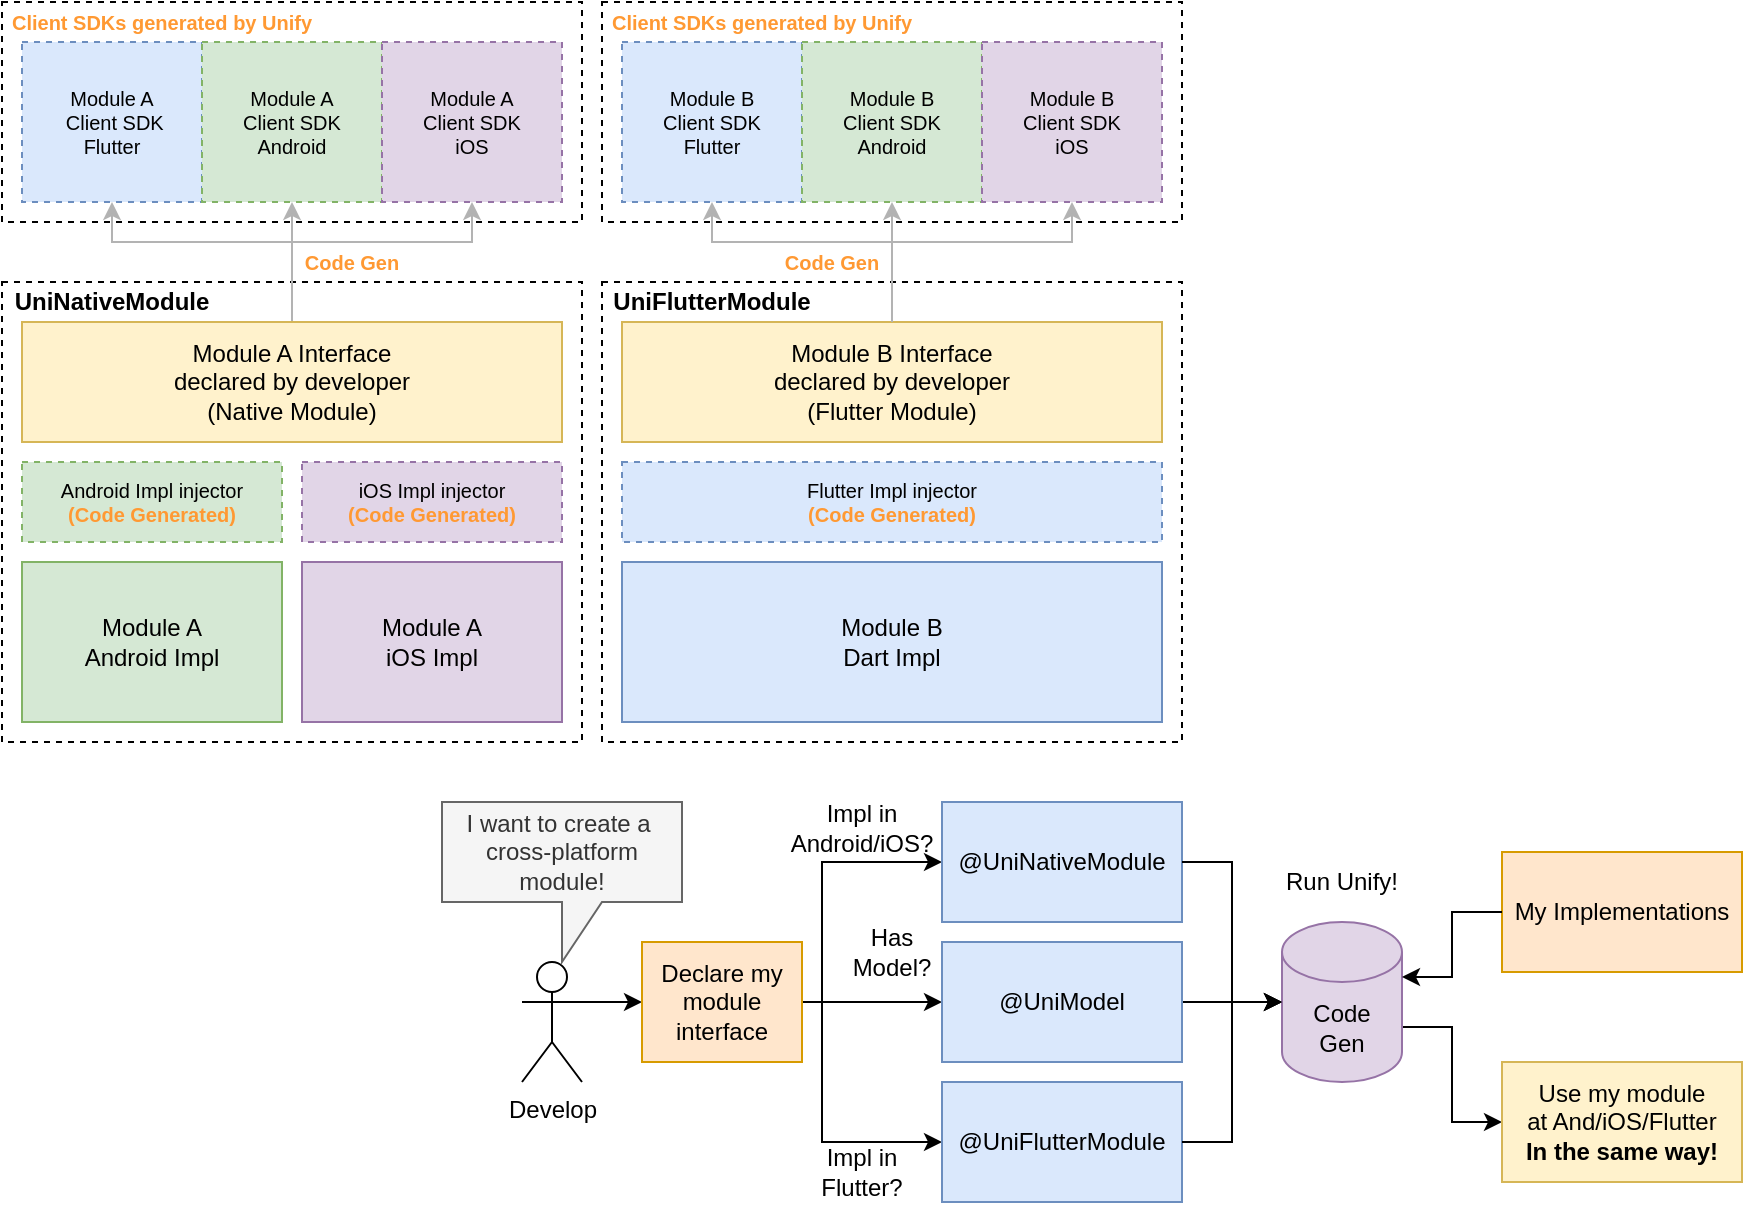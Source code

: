 <mxfile version="23.0.2" type="device">
  <diagram name="Page-1" id="3NL6jyNCKuKWrbX2lxhz">
    <mxGraphModel dx="1546" dy="489" grid="1" gridSize="10" guides="1" tooltips="1" connect="1" arrows="1" fold="1" page="1" pageScale="1" pageWidth="850" pageHeight="1100" math="0" shadow="0">
      <root>
        <mxCell id="0" />
        <mxCell id="1" parent="0" />
        <mxCell id="cx1BYwl4nnM576tCdIoU-37" value="" style="edgeStyle=orthogonalEdgeStyle;rounded=0;orthogonalLoop=1;jettySize=auto;html=1;strokeColor=#B3B3B3;" parent="1" source="cx1BYwl4nnM576tCdIoU-27" target="cx1BYwl4nnM576tCdIoU-33" edge="1">
          <mxGeometry relative="1" as="geometry" />
        </mxCell>
        <mxCell id="cx1BYwl4nnM576tCdIoU-27" value="" style="rounded=0;whiteSpace=wrap;html=1;dashed=1;" parent="1" vertex="1">
          <mxGeometry x="270" y="230" width="290" height="230" as="geometry" />
        </mxCell>
        <mxCell id="cx1BYwl4nnM576tCdIoU-19" value="" style="rounded=0;whiteSpace=wrap;html=1;dashed=1;" parent="1" vertex="1">
          <mxGeometry x="-30" y="90" width="290" height="110" as="geometry" />
        </mxCell>
        <mxCell id="cx1BYwl4nnM576tCdIoU-17" value="" style="rounded=0;whiteSpace=wrap;html=1;dashed=1;" parent="1" vertex="1">
          <mxGeometry x="-30" y="230" width="290" height="230" as="geometry" />
        </mxCell>
        <mxCell id="cx1BYwl4nnM576tCdIoU-21" style="edgeStyle=orthogonalEdgeStyle;rounded=0;orthogonalLoop=1;jettySize=auto;html=1;exitX=0.5;exitY=0;exitDx=0;exitDy=0;strokeColor=#B3B3B3;" parent="1" source="cx1BYwl4nnM576tCdIoU-1" target="cx1BYwl4nnM576tCdIoU-8" edge="1">
          <mxGeometry relative="1" as="geometry">
            <Array as="points">
              <mxPoint x="115" y="210" />
              <mxPoint x="25" y="210" />
            </Array>
          </mxGeometry>
        </mxCell>
        <mxCell id="cx1BYwl4nnM576tCdIoU-22" style="edgeStyle=orthogonalEdgeStyle;rounded=0;orthogonalLoop=1;jettySize=auto;html=1;exitX=0.5;exitY=0;exitDx=0;exitDy=0;entryX=0.5;entryY=1;entryDx=0;entryDy=0;strokeColor=#B3B3B3;" parent="1" source="cx1BYwl4nnM576tCdIoU-1" target="cx1BYwl4nnM576tCdIoU-9" edge="1">
          <mxGeometry relative="1" as="geometry" />
        </mxCell>
        <mxCell id="cx1BYwl4nnM576tCdIoU-23" style="edgeStyle=orthogonalEdgeStyle;rounded=0;orthogonalLoop=1;jettySize=auto;html=1;exitX=0.5;exitY=0;exitDx=0;exitDy=0;entryX=0.5;entryY=1;entryDx=0;entryDy=0;strokeColor=#B3B3B3;" parent="1" source="cx1BYwl4nnM576tCdIoU-1" target="cx1BYwl4nnM576tCdIoU-10" edge="1">
          <mxGeometry relative="1" as="geometry">
            <Array as="points">
              <mxPoint x="115" y="210" />
              <mxPoint x="205" y="210" />
            </Array>
          </mxGeometry>
        </mxCell>
        <mxCell id="cx1BYwl4nnM576tCdIoU-1" value="Module A Interface&lt;br&gt;declared by developer&lt;br&gt;(Native Module)" style="rounded=0;whiteSpace=wrap;html=1;fillColor=#fff2cc;strokeColor=#d6b656;" parent="1" vertex="1">
          <mxGeometry x="-20" y="250" width="270" height="60" as="geometry" />
        </mxCell>
        <mxCell id="cx1BYwl4nnM576tCdIoU-3" value="Module B Interface&lt;br&gt;declared by developer&lt;br style=&quot;border-color: var(--border-color);&quot;&gt;(Flutter Module)" style="rounded=0;whiteSpace=wrap;html=1;fillColor=#fff2cc;strokeColor=#d6b656;" parent="1" vertex="1">
          <mxGeometry x="280" y="250" width="270" height="60" as="geometry" />
        </mxCell>
        <mxCell id="cx1BYwl4nnM576tCdIoU-4" value="Module A&lt;br&gt;Android Impl" style="rounded=0;whiteSpace=wrap;html=1;fillColor=#d5e8d4;strokeColor=#82b366;" parent="1" vertex="1">
          <mxGeometry x="-20" y="370" width="130" height="80" as="geometry" />
        </mxCell>
        <mxCell id="cx1BYwl4nnM576tCdIoU-5" value="Module A&lt;br&gt;iOS Impl" style="rounded=0;whiteSpace=wrap;html=1;fillColor=#e1d5e7;strokeColor=#9673a6;" parent="1" vertex="1">
          <mxGeometry x="120" y="370" width="130" height="80" as="geometry" />
        </mxCell>
        <mxCell id="cx1BYwl4nnM576tCdIoU-6" value="Android Impl injector&lt;br&gt;&lt;font color=&quot;#ff9933&quot;&gt;&lt;b&gt;(Code Generated)&lt;/b&gt;&lt;/font&gt;" style="rounded=0;whiteSpace=wrap;html=1;fontSize=10;fillColor=#d5e8d4;strokeColor=#82b366;dashed=1;" parent="1" vertex="1">
          <mxGeometry x="-20" y="320" width="130" height="40" as="geometry" />
        </mxCell>
        <mxCell id="cx1BYwl4nnM576tCdIoU-7" value="iOS Impl injector&lt;br&gt;&lt;font color=&quot;#ff9933&quot;&gt;&lt;b&gt;(Code Generated)&lt;/b&gt;&lt;/font&gt;" style="rounded=0;whiteSpace=wrap;html=1;fontSize=10;fillColor=#e1d5e7;strokeColor=#9673a6;dashed=1;" parent="1" vertex="1">
          <mxGeometry x="120" y="320" width="130" height="40" as="geometry" />
        </mxCell>
        <mxCell id="cx1BYwl4nnM576tCdIoU-8" value="Module A&lt;br&gt;&amp;nbsp;Client SDK&lt;br&gt;Flutter" style="rounded=0;whiteSpace=wrap;html=1;fontSize=10;fillColor=#dae8fc;strokeColor=#6c8ebf;dashed=1;" parent="1" vertex="1">
          <mxGeometry x="-20" y="110" width="90" height="80" as="geometry" />
        </mxCell>
        <mxCell id="cx1BYwl4nnM576tCdIoU-9" value="Module A&lt;br&gt;Client SDK&lt;br&gt;Android" style="rounded=0;whiteSpace=wrap;html=1;fontSize=10;fillColor=#d5e8d4;strokeColor=#82b366;dashed=1;" parent="1" vertex="1">
          <mxGeometry x="70" y="110" width="90" height="80" as="geometry" />
        </mxCell>
        <mxCell id="cx1BYwl4nnM576tCdIoU-10" value="Module A&lt;br&gt;Client SDK&lt;br&gt;iOS" style="rounded=0;whiteSpace=wrap;html=1;fontSize=10;fillColor=#e1d5e7;strokeColor=#9673a6;dashed=1;" parent="1" vertex="1">
          <mxGeometry x="160" y="110" width="90" height="80" as="geometry" />
        </mxCell>
        <mxCell id="cx1BYwl4nnM576tCdIoU-18" value="UniNativeModule" style="text;html=1;strokeColor=none;fillColor=none;align=center;verticalAlign=middle;whiteSpace=wrap;rounded=0;fontStyle=1" parent="1" vertex="1">
          <mxGeometry x="-30" y="230" width="110" height="20" as="geometry" />
        </mxCell>
        <mxCell id="cx1BYwl4nnM576tCdIoU-20" value="Client SDKs generated by Unify" style="text;html=1;strokeColor=none;fillColor=none;align=center;verticalAlign=middle;whiteSpace=wrap;rounded=0;fontColor=#FF9933;fontSize=10;fontStyle=1" parent="1" vertex="1">
          <mxGeometry x="-30" y="90" width="160" height="20" as="geometry" />
        </mxCell>
        <mxCell id="cx1BYwl4nnM576tCdIoU-24" value="Code Gen" style="text;html=1;strokeColor=none;fillColor=none;align=center;verticalAlign=middle;whiteSpace=wrap;rounded=0;fontColor=#FF9933;fontSize=10;fontStyle=1" parent="1" vertex="1">
          <mxGeometry x="120" y="210" width="50" height="20" as="geometry" />
        </mxCell>
        <mxCell id="cx1BYwl4nnM576tCdIoU-28" value="UniFlutterModule" style="text;html=1;strokeColor=none;fillColor=none;align=center;verticalAlign=middle;whiteSpace=wrap;rounded=0;fontStyle=1" parent="1" vertex="1">
          <mxGeometry x="270" y="230" width="110" height="20" as="geometry" />
        </mxCell>
        <mxCell id="cx1BYwl4nnM576tCdIoU-29" value="Flutter Impl injector&lt;br&gt;&lt;font color=&quot;#ff9933&quot;&gt;&lt;b&gt;(Code Generated)&lt;/b&gt;&lt;/font&gt;" style="rounded=0;whiteSpace=wrap;html=1;fontSize=10;fillColor=#dae8fc;strokeColor=#6c8ebf;dashed=1;" parent="1" vertex="1">
          <mxGeometry x="280" y="320" width="270" height="40" as="geometry" />
        </mxCell>
        <mxCell id="cx1BYwl4nnM576tCdIoU-30" value="Module B&lt;br&gt;Dart Impl" style="rounded=0;whiteSpace=wrap;html=1;fillColor=#dae8fc;strokeColor=#6c8ebf;" parent="1" vertex="1">
          <mxGeometry x="280" y="370" width="270" height="80" as="geometry" />
        </mxCell>
        <mxCell id="cx1BYwl4nnM576tCdIoU-31" value="" style="rounded=0;whiteSpace=wrap;html=1;dashed=1;" parent="1" vertex="1">
          <mxGeometry x="270" y="90" width="290" height="110" as="geometry" />
        </mxCell>
        <mxCell id="cx1BYwl4nnM576tCdIoU-32" value="Module B&lt;br&gt;Client SDK&lt;br&gt;Flutter" style="rounded=0;whiteSpace=wrap;html=1;fontSize=10;fillColor=#dae8fc;strokeColor=#6c8ebf;dashed=1;" parent="1" vertex="1">
          <mxGeometry x="280" y="110" width="90" height="80" as="geometry" />
        </mxCell>
        <mxCell id="cx1BYwl4nnM576tCdIoU-33" value="Module B&lt;br&gt;Client SDK&lt;br&gt;Android" style="rounded=0;whiteSpace=wrap;html=1;fontSize=10;fillColor=#d5e8d4;strokeColor=#82b366;dashed=1;" parent="1" vertex="1">
          <mxGeometry x="370" y="110" width="90" height="80" as="geometry" />
        </mxCell>
        <mxCell id="cx1BYwl4nnM576tCdIoU-34" value="Module B&lt;br&gt;Client SDK&lt;br&gt;iOS" style="rounded=0;whiteSpace=wrap;html=1;fontSize=10;fillColor=#e1d5e7;strokeColor=#9673a6;dashed=1;" parent="1" vertex="1">
          <mxGeometry x="460" y="110" width="90" height="80" as="geometry" />
        </mxCell>
        <mxCell id="cx1BYwl4nnM576tCdIoU-35" value="Client SDKs generated by Unify" style="text;html=1;strokeColor=none;fillColor=none;align=center;verticalAlign=middle;whiteSpace=wrap;rounded=0;fontColor=#FF9933;fontSize=10;fontStyle=1" parent="1" vertex="1">
          <mxGeometry x="270" y="90" width="160" height="20" as="geometry" />
        </mxCell>
        <mxCell id="cx1BYwl4nnM576tCdIoU-36" style="edgeStyle=orthogonalEdgeStyle;rounded=0;orthogonalLoop=1;jettySize=auto;html=1;exitX=0.5;exitY=0;exitDx=0;exitDy=0;entryX=0.5;entryY=1;entryDx=0;entryDy=0;strokeColor=#B3B3B3;" parent="1" source="cx1BYwl4nnM576tCdIoU-3" target="cx1BYwl4nnM576tCdIoU-33" edge="1">
          <mxGeometry relative="1" as="geometry" />
        </mxCell>
        <mxCell id="cx1BYwl4nnM576tCdIoU-38" style="edgeStyle=orthogonalEdgeStyle;rounded=0;orthogonalLoop=1;jettySize=auto;html=1;exitX=0.5;exitY=0;exitDx=0;exitDy=0;entryX=0.5;entryY=1;entryDx=0;entryDy=0;strokeColor=#B3B3B3;" parent="1" source="cx1BYwl4nnM576tCdIoU-3" target="cx1BYwl4nnM576tCdIoU-32" edge="1">
          <mxGeometry relative="1" as="geometry">
            <Array as="points">
              <mxPoint x="415" y="210" />
              <mxPoint x="325" y="210" />
            </Array>
          </mxGeometry>
        </mxCell>
        <mxCell id="cx1BYwl4nnM576tCdIoU-39" style="edgeStyle=orthogonalEdgeStyle;rounded=0;orthogonalLoop=1;jettySize=auto;html=1;exitX=0.5;exitY=0;exitDx=0;exitDy=0;entryX=0.5;entryY=1;entryDx=0;entryDy=0;strokeColor=#B3B3B3;" parent="1" source="cx1BYwl4nnM576tCdIoU-3" target="cx1BYwl4nnM576tCdIoU-34" edge="1">
          <mxGeometry relative="1" as="geometry">
            <Array as="points">
              <mxPoint x="415" y="210" />
              <mxPoint x="505" y="210" />
            </Array>
          </mxGeometry>
        </mxCell>
        <mxCell id="cx1BYwl4nnM576tCdIoU-40" value="Code Gen" style="text;html=1;strokeColor=none;fillColor=none;align=center;verticalAlign=middle;whiteSpace=wrap;rounded=0;fontColor=#FF9933;fontSize=10;fontStyle=1" parent="1" vertex="1">
          <mxGeometry x="360" y="210" width="50" height="20" as="geometry" />
        </mxCell>
        <mxCell id="59yGOXbO8l3Bfwi4bfid-4" style="edgeStyle=orthogonalEdgeStyle;rounded=0;orthogonalLoop=1;jettySize=auto;html=1;exitX=1;exitY=0.333;exitDx=0;exitDy=0;exitPerimeter=0;entryX=0;entryY=0.5;entryDx=0;entryDy=0;" parent="1" source="59yGOXbO8l3Bfwi4bfid-1" target="59yGOXbO8l3Bfwi4bfid-3" edge="1">
          <mxGeometry relative="1" as="geometry" />
        </mxCell>
        <mxCell id="59yGOXbO8l3Bfwi4bfid-1" value="Develop" style="shape=umlActor;verticalLabelPosition=bottom;verticalAlign=top;html=1;outlineConnect=0;" parent="1" vertex="1">
          <mxGeometry x="230" y="570" width="30" height="60" as="geometry" />
        </mxCell>
        <mxCell id="59yGOXbO8l3Bfwi4bfid-2" value="I want to create a&amp;nbsp;&lt;br&gt;cross-platform module!" style="shape=callout;whiteSpace=wrap;html=1;perimeter=calloutPerimeter;fillColor=#f5f5f5;fontColor=#333333;strokeColor=#666666;" parent="1" vertex="1">
          <mxGeometry x="190" y="490" width="120" height="80" as="geometry" />
        </mxCell>
        <mxCell id="59yGOXbO8l3Bfwi4bfid-7" style="edgeStyle=orthogonalEdgeStyle;rounded=0;orthogonalLoop=1;jettySize=auto;html=1;exitX=1;exitY=0.5;exitDx=0;exitDy=0;entryX=0;entryY=0.5;entryDx=0;entryDy=0;" parent="1" source="59yGOXbO8l3Bfwi4bfid-3" target="59yGOXbO8l3Bfwi4bfid-5" edge="1">
          <mxGeometry relative="1" as="geometry">
            <Array as="points">
              <mxPoint x="380" y="590" />
              <mxPoint x="380" y="520" />
            </Array>
          </mxGeometry>
        </mxCell>
        <mxCell id="59yGOXbO8l3Bfwi4bfid-8" style="edgeStyle=orthogonalEdgeStyle;rounded=0;orthogonalLoop=1;jettySize=auto;html=1;exitX=1;exitY=0.5;exitDx=0;exitDy=0;entryX=0;entryY=0.5;entryDx=0;entryDy=0;" parent="1" source="59yGOXbO8l3Bfwi4bfid-3" target="59yGOXbO8l3Bfwi4bfid-6" edge="1">
          <mxGeometry relative="1" as="geometry">
            <Array as="points">
              <mxPoint x="380" y="590" />
              <mxPoint x="380" y="660" />
            </Array>
          </mxGeometry>
        </mxCell>
        <mxCell id="59yGOXbO8l3Bfwi4bfid-12" style="edgeStyle=orthogonalEdgeStyle;rounded=0;orthogonalLoop=1;jettySize=auto;html=1;exitX=1;exitY=0.5;exitDx=0;exitDy=0;entryX=0;entryY=0.5;entryDx=0;entryDy=0;" parent="1" source="59yGOXbO8l3Bfwi4bfid-3" target="59yGOXbO8l3Bfwi4bfid-11" edge="1">
          <mxGeometry relative="1" as="geometry" />
        </mxCell>
        <mxCell id="59yGOXbO8l3Bfwi4bfid-3" value="Declare my&lt;br&gt;module interface" style="rounded=0;whiteSpace=wrap;html=1;fillColor=#ffe6cc;strokeColor=#d79b00;" parent="1" vertex="1">
          <mxGeometry x="290" y="560" width="80" height="60" as="geometry" />
        </mxCell>
        <mxCell id="59yGOXbO8l3Bfwi4bfid-5" value="@UniNativeModule" style="rounded=0;whiteSpace=wrap;html=1;fillColor=#dae8fc;strokeColor=#6c8ebf;" parent="1" vertex="1">
          <mxGeometry x="440" y="490" width="120" height="60" as="geometry" />
        </mxCell>
        <mxCell id="59yGOXbO8l3Bfwi4bfid-6" value="@UniFlutterModule" style="rounded=0;whiteSpace=wrap;html=1;fillColor=#dae8fc;strokeColor=#6c8ebf;" parent="1" vertex="1">
          <mxGeometry x="440" y="630" width="120" height="60" as="geometry" />
        </mxCell>
        <mxCell id="59yGOXbO8l3Bfwi4bfid-9" value="Impl in&lt;br&gt;Android/iOS?" style="text;html=1;strokeColor=none;fillColor=none;align=center;verticalAlign=middle;whiteSpace=wrap;rounded=0;" parent="1" vertex="1">
          <mxGeometry x="370" y="488" width="60" height="30" as="geometry" />
        </mxCell>
        <mxCell id="59yGOXbO8l3Bfwi4bfid-10" value="Impl in&lt;br&gt;Flutter?" style="text;html=1;strokeColor=none;fillColor=none;align=center;verticalAlign=middle;whiteSpace=wrap;rounded=0;" parent="1" vertex="1">
          <mxGeometry x="370" y="660" width="60" height="30" as="geometry" />
        </mxCell>
        <mxCell id="59yGOXbO8l3Bfwi4bfid-16" style="edgeStyle=orthogonalEdgeStyle;rounded=0;orthogonalLoop=1;jettySize=auto;html=1;exitX=1;exitY=0.5;exitDx=0;exitDy=0;" parent="1" source="59yGOXbO8l3Bfwi4bfid-11" target="59yGOXbO8l3Bfwi4bfid-15" edge="1">
          <mxGeometry relative="1" as="geometry" />
        </mxCell>
        <mxCell id="59yGOXbO8l3Bfwi4bfid-11" value="@UniModel" style="rounded=0;whiteSpace=wrap;html=1;fillColor=#dae8fc;strokeColor=#6c8ebf;" parent="1" vertex="1">
          <mxGeometry x="440" y="560" width="120" height="60" as="geometry" />
        </mxCell>
        <mxCell id="59yGOXbO8l3Bfwi4bfid-13" value="Has&lt;br&gt;Model?" style="text;html=1;strokeColor=none;fillColor=none;align=center;verticalAlign=middle;whiteSpace=wrap;rounded=0;" parent="1" vertex="1">
          <mxGeometry x="385" y="550" width="60" height="30" as="geometry" />
        </mxCell>
        <mxCell id="59yGOXbO8l3Bfwi4bfid-23" style="edgeStyle=orthogonalEdgeStyle;rounded=0;orthogonalLoop=1;jettySize=auto;html=1;exitX=1;exitY=0;exitDx=0;exitDy=52.5;exitPerimeter=0;entryX=0;entryY=0.5;entryDx=0;entryDy=0;" parent="1" source="59yGOXbO8l3Bfwi4bfid-15" target="59yGOXbO8l3Bfwi4bfid-22" edge="1">
          <mxGeometry relative="1" as="geometry" />
        </mxCell>
        <mxCell id="59yGOXbO8l3Bfwi4bfid-15" value="Code&lt;br&gt;Gen" style="shape=cylinder3;whiteSpace=wrap;html=1;boundedLbl=1;backgroundOutline=1;size=15;fillColor=#e1d5e7;strokeColor=#9673a6;" parent="1" vertex="1">
          <mxGeometry x="610" y="550" width="60" height="80" as="geometry" />
        </mxCell>
        <mxCell id="59yGOXbO8l3Bfwi4bfid-17" style="edgeStyle=orthogonalEdgeStyle;rounded=0;orthogonalLoop=1;jettySize=auto;html=1;exitX=1;exitY=0.5;exitDx=0;exitDy=0;entryX=0;entryY=0.5;entryDx=0;entryDy=0;entryPerimeter=0;" parent="1" source="59yGOXbO8l3Bfwi4bfid-5" target="59yGOXbO8l3Bfwi4bfid-15" edge="1">
          <mxGeometry relative="1" as="geometry" />
        </mxCell>
        <mxCell id="59yGOXbO8l3Bfwi4bfid-18" style="edgeStyle=orthogonalEdgeStyle;rounded=0;orthogonalLoop=1;jettySize=auto;html=1;exitX=1;exitY=0.5;exitDx=0;exitDy=0;entryX=0;entryY=0.5;entryDx=0;entryDy=0;entryPerimeter=0;" parent="1" source="59yGOXbO8l3Bfwi4bfid-6" target="59yGOXbO8l3Bfwi4bfid-15" edge="1">
          <mxGeometry relative="1" as="geometry" />
        </mxCell>
        <mxCell id="59yGOXbO8l3Bfwi4bfid-19" value="Run Unify!" style="text;html=1;strokeColor=none;fillColor=none;align=center;verticalAlign=middle;whiteSpace=wrap;rounded=0;" parent="1" vertex="1">
          <mxGeometry x="610" y="515" width="60" height="30" as="geometry" />
        </mxCell>
        <mxCell id="59yGOXbO8l3Bfwi4bfid-20" value="My Implementations" style="rounded=0;whiteSpace=wrap;html=1;fillColor=#ffe6cc;strokeColor=#d79b00;" parent="1" vertex="1">
          <mxGeometry x="720" y="515" width="120" height="60" as="geometry" />
        </mxCell>
        <mxCell id="59yGOXbO8l3Bfwi4bfid-21" style="edgeStyle=orthogonalEdgeStyle;rounded=0;orthogonalLoop=1;jettySize=auto;html=1;exitX=0;exitY=0.5;exitDx=0;exitDy=0;entryX=1;entryY=0;entryDx=0;entryDy=27.5;entryPerimeter=0;" parent="1" source="59yGOXbO8l3Bfwi4bfid-20" target="59yGOXbO8l3Bfwi4bfid-15" edge="1">
          <mxGeometry relative="1" as="geometry" />
        </mxCell>
        <mxCell id="59yGOXbO8l3Bfwi4bfid-22" value="Use my module&lt;br&gt;at And/iOS/Flutter&lt;br&gt;&lt;b&gt;In the same way!&lt;/b&gt;" style="rounded=0;whiteSpace=wrap;html=1;fillColor=#fff2cc;strokeColor=#d6b656;" parent="1" vertex="1">
          <mxGeometry x="720" y="620" width="120" height="60" as="geometry" />
        </mxCell>
      </root>
    </mxGraphModel>
  </diagram>
</mxfile>
